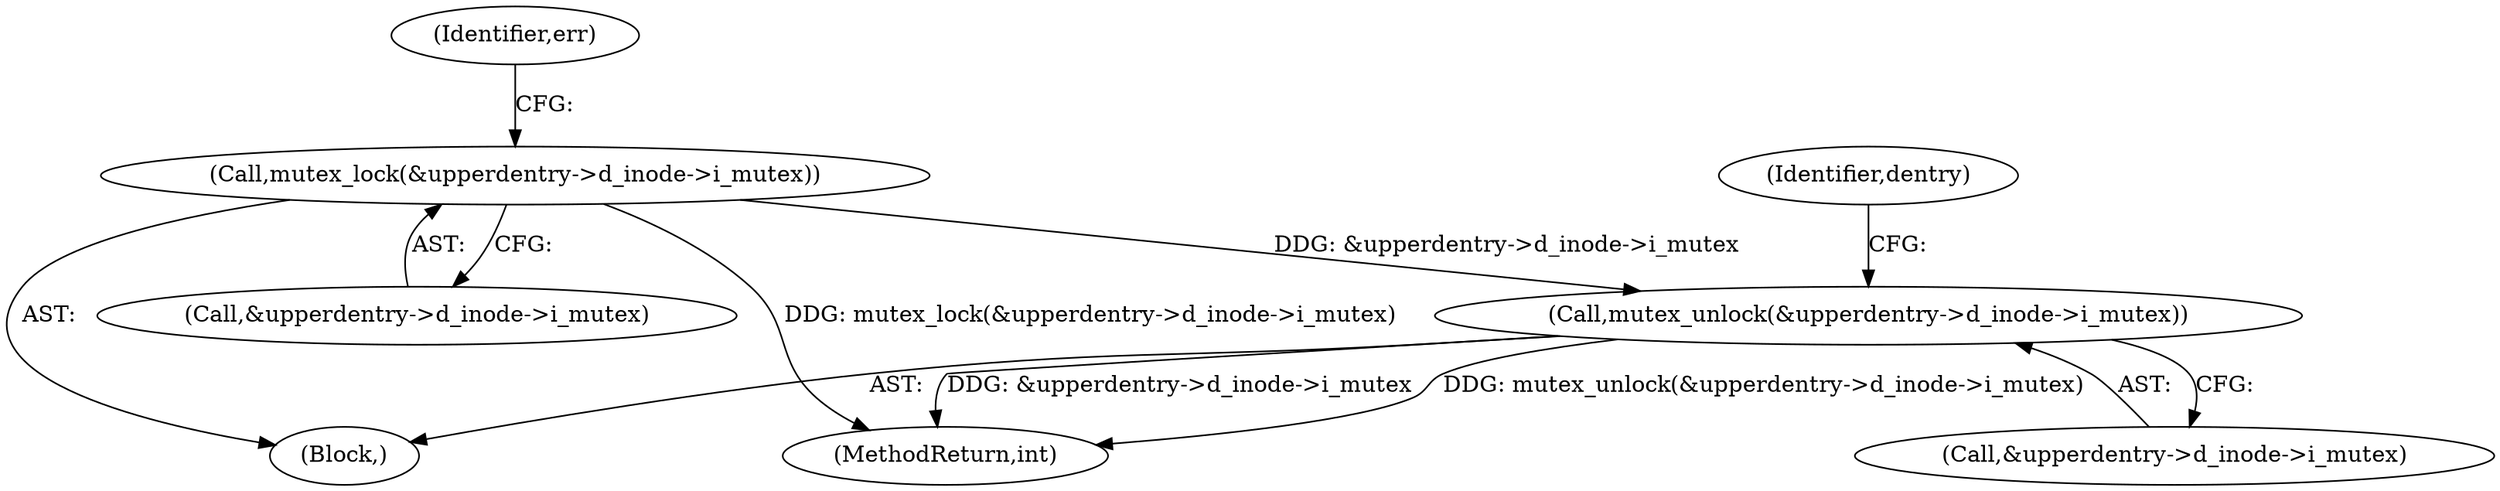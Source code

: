 digraph "0_linux_acff81ec2c79492b180fade3c2894425cd35a545@API" {
"1000133" [label="(Call,mutex_unlock(&upperdentry->d_inode->i_mutex))"];
"1000120" [label="(Call,mutex_lock(&upperdentry->d_inode->i_mutex))"];
"1000149" [label="(Identifier,dentry)"];
"1000119" [label="(Block,)"];
"1000134" [label="(Call,&upperdentry->d_inode->i_mutex)"];
"1000120" [label="(Call,mutex_lock(&upperdentry->d_inode->i_mutex))"];
"1000121" [label="(Call,&upperdentry->d_inode->i_mutex)"];
"1000153" [label="(MethodReturn,int)"];
"1000133" [label="(Call,mutex_unlock(&upperdentry->d_inode->i_mutex))"];
"1000128" [label="(Identifier,err)"];
"1000133" -> "1000119"  [label="AST: "];
"1000133" -> "1000134"  [label="CFG: "];
"1000134" -> "1000133"  [label="AST: "];
"1000149" -> "1000133"  [label="CFG: "];
"1000133" -> "1000153"  [label="DDG: &upperdentry->d_inode->i_mutex"];
"1000133" -> "1000153"  [label="DDG: mutex_unlock(&upperdentry->d_inode->i_mutex)"];
"1000120" -> "1000133"  [label="DDG: &upperdentry->d_inode->i_mutex"];
"1000120" -> "1000119"  [label="AST: "];
"1000120" -> "1000121"  [label="CFG: "];
"1000121" -> "1000120"  [label="AST: "];
"1000128" -> "1000120"  [label="CFG: "];
"1000120" -> "1000153"  [label="DDG: mutex_lock(&upperdentry->d_inode->i_mutex)"];
}
